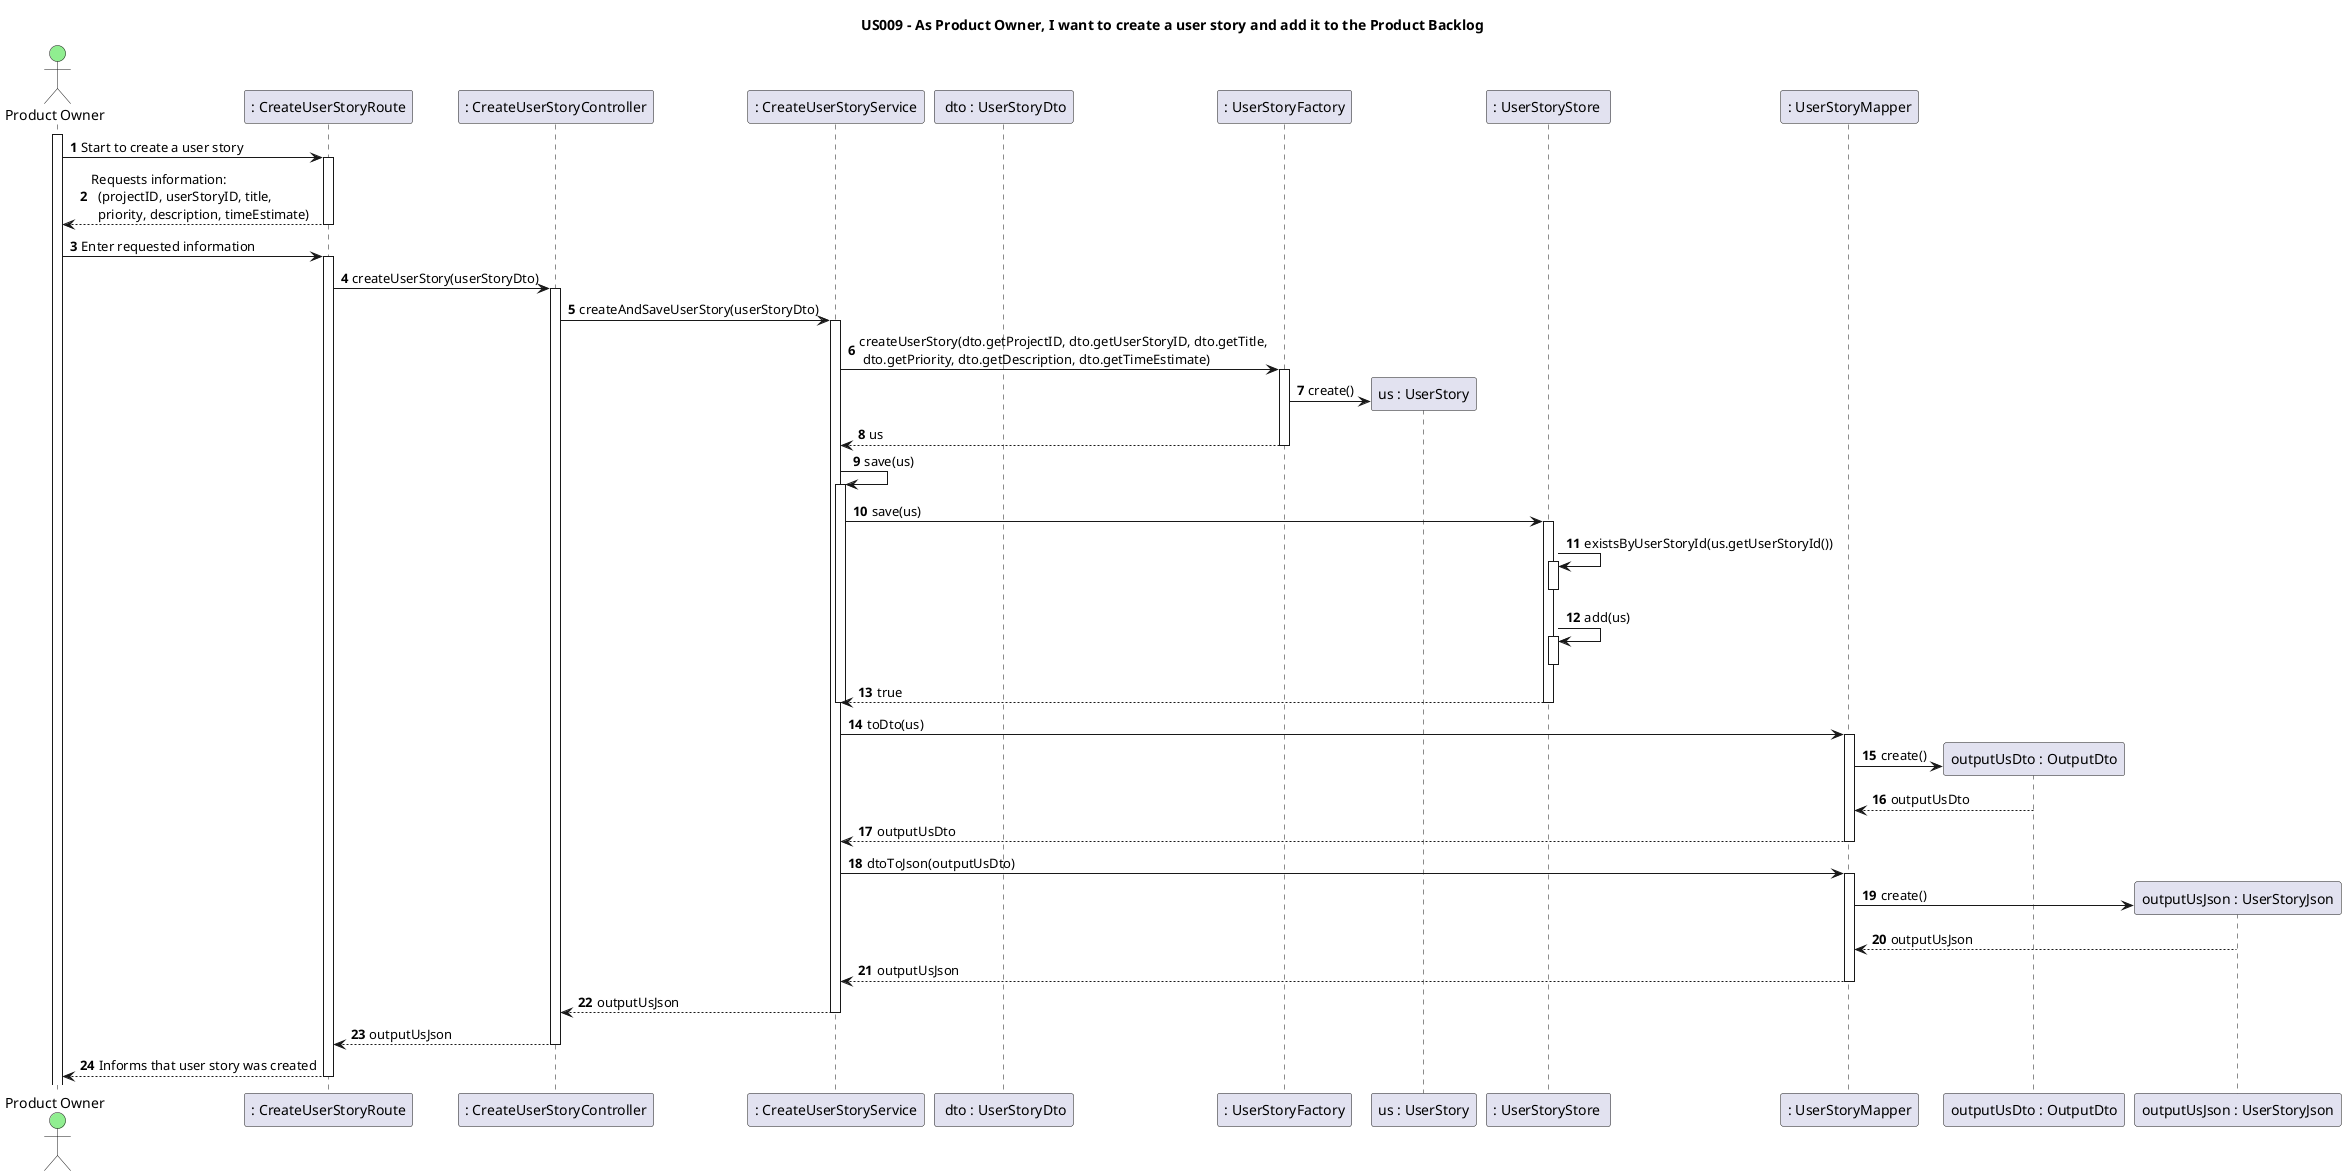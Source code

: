 @startuml
'https://plantuml.com/sequence-diagram

title US009 - As Product Owner, I want to create a user story and add it to the Product Backlog

autoactivate on
autonumber

actor "Product Owner" as User #lightgreen
participant ": CreateUserStoryRoute" as System
participant ": CreateUserStoryController" as Ctrl
participant ": CreateUserStoryService" as appService
participant " dto : UserStoryDto" as usDto
participant ": UserStoryFactory" as factory
participant "us : UserStory" as us
participant ": UserStoryStore " as usStore
participant ": UserStoryMapper" as usMapper
participant "outputUsDto : OutputDto" as outDto
participant "outputUsJson : UserStoryJson" as outJson


activate User


User -> System: Start to create a user story
System --> User : Requests information: \n  (projectID, userStoryID, title, \n  priority, description, timeEstimate)
User -> System: Enter requested information
System -> Ctrl: createUserStory(userStoryDto)
Ctrl -> appService: createAndSaveUserStory(userStoryDto)
appService -> factory:  createUserStory(dto.getProjectID, dto.getUserStoryID, dto.getTitle,\n dto.getPriority, dto.getDescription, dto.getTimeEstimate)
factory -> us **: create()
factory --> appService: us
appService -> appService: save(us)

appService-> usStore: save(us)
usStore-> usStore: existsByUserStoryId(us.getUserStoryId())
deactivate
usStore-> usStore: add(us)
deactivate
usStore --> appService : true
deactivate
appService-> usMapper : toDto(us)
usMapper-> outDto **:create()
outDto-->usMapper: outputUsDto
usMapper --> appService: outputUsDto
appService -> usMapper: dtoToJson(outputUsDto)
usMapper-> outJson **:create()
outJson-->usMapper: outputUsJson
usMapper --> appService: outputUsJson
appService --> Ctrl: outputUsJson
Ctrl-->System: outputUsJson
System--> User: Informs that user story was created

@enduml

